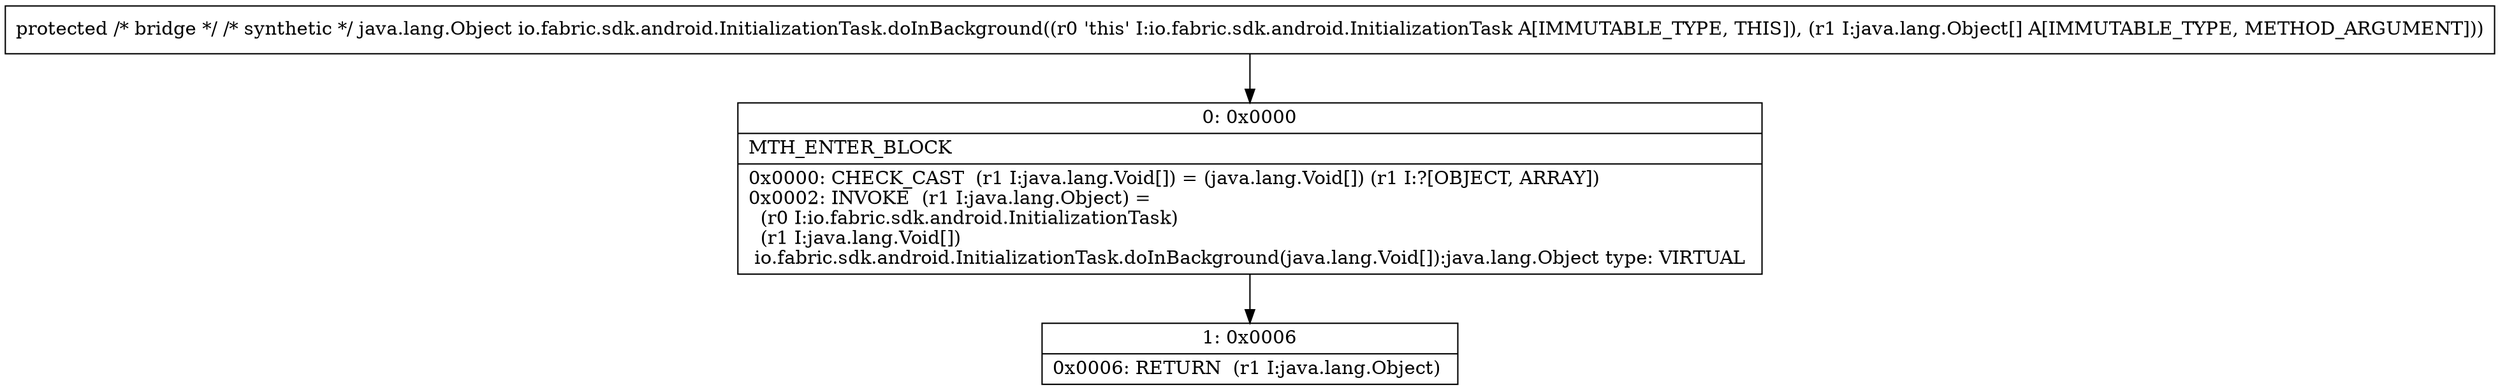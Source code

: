 digraph "CFG forio.fabric.sdk.android.InitializationTask.doInBackground([Ljava\/lang\/Object;)Ljava\/lang\/Object;" {
Node_0 [shape=record,label="{0\:\ 0x0000|MTH_ENTER_BLOCK\l|0x0000: CHECK_CAST  (r1 I:java.lang.Void[]) = (java.lang.Void[]) (r1 I:?[OBJECT, ARRAY]) \l0x0002: INVOKE  (r1 I:java.lang.Object) = \l  (r0 I:io.fabric.sdk.android.InitializationTask)\l  (r1 I:java.lang.Void[])\l io.fabric.sdk.android.InitializationTask.doInBackground(java.lang.Void[]):java.lang.Object type: VIRTUAL \l}"];
Node_1 [shape=record,label="{1\:\ 0x0006|0x0006: RETURN  (r1 I:java.lang.Object) \l}"];
MethodNode[shape=record,label="{protected \/* bridge *\/ \/* synthetic *\/ java.lang.Object io.fabric.sdk.android.InitializationTask.doInBackground((r0 'this' I:io.fabric.sdk.android.InitializationTask A[IMMUTABLE_TYPE, THIS]), (r1 I:java.lang.Object[] A[IMMUTABLE_TYPE, METHOD_ARGUMENT])) }"];
MethodNode -> Node_0;
Node_0 -> Node_1;
}

